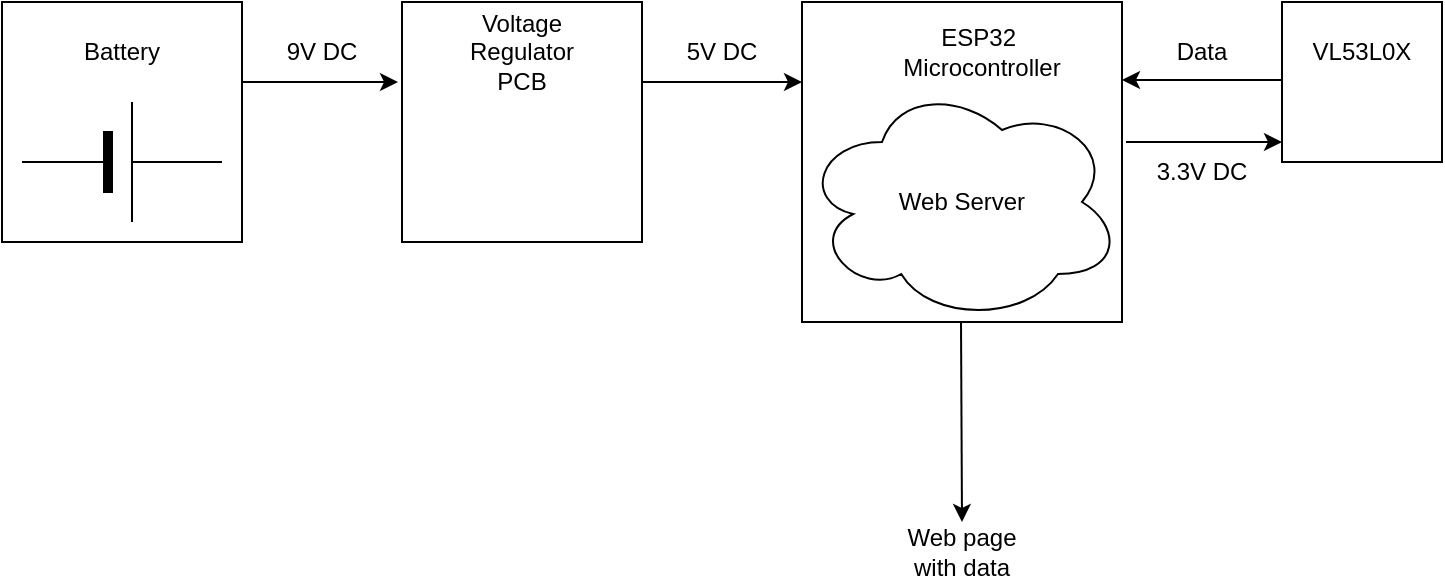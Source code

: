 <mxfile version="26.0.7">
  <diagram name="Page-1" id="Lc8unUftfggZg-ZNY7do">
    <mxGraphModel dx="1434" dy="738" grid="1" gridSize="10" guides="1" tooltips="1" connect="1" arrows="1" fold="1" page="1" pageScale="1" pageWidth="850" pageHeight="1100" math="0" shadow="0">
      <root>
        <mxCell id="0" />
        <mxCell id="1" parent="0" />
        <mxCell id="IniV3HkC_QBvhabPBkdy-2" value="" style="rounded=0;whiteSpace=wrap;html=1;" vertex="1" parent="1">
          <mxGeometry x="80" y="170" width="120" height="120" as="geometry" />
        </mxCell>
        <mxCell id="IniV3HkC_QBvhabPBkdy-3" value="Battery" style="text;html=1;align=center;verticalAlign=middle;whiteSpace=wrap;rounded=0;" vertex="1" parent="1">
          <mxGeometry x="110" y="180" width="60" height="30" as="geometry" />
        </mxCell>
        <mxCell id="IniV3HkC_QBvhabPBkdy-4" value="" style="verticalLabelPosition=bottom;shadow=0;dashed=0;align=center;fillColor=strokeColor;html=1;verticalAlign=top;strokeWidth=1;shape=mxgraph.electrical.miscellaneous.monocell_battery;" vertex="1" parent="1">
          <mxGeometry x="90" y="220" width="100" height="60" as="geometry" />
        </mxCell>
        <mxCell id="IniV3HkC_QBvhabPBkdy-5" value="" style="rounded=0;whiteSpace=wrap;html=1;" vertex="1" parent="1">
          <mxGeometry x="280" y="170" width="120" height="120" as="geometry" />
        </mxCell>
        <mxCell id="IniV3HkC_QBvhabPBkdy-6" value="Voltage Regulator PCB" style="text;html=1;align=center;verticalAlign=middle;whiteSpace=wrap;rounded=0;" vertex="1" parent="1">
          <mxGeometry x="310" y="180" width="60" height="30" as="geometry" />
        </mxCell>
        <mxCell id="IniV3HkC_QBvhabPBkdy-7" value="" style="whiteSpace=wrap;html=1;aspect=fixed;" vertex="1" parent="1">
          <mxGeometry x="480" y="170" width="160" height="160" as="geometry" />
        </mxCell>
        <mxCell id="IniV3HkC_QBvhabPBkdy-8" value="ESP32&amp;nbsp;&lt;div&gt;Microcontroller&lt;/div&gt;" style="text;html=1;align=center;verticalAlign=middle;whiteSpace=wrap;rounded=0;" vertex="1" parent="1">
          <mxGeometry x="540" y="180" width="60" height="30" as="geometry" />
        </mxCell>
        <mxCell id="IniV3HkC_QBvhabPBkdy-9" value="" style="whiteSpace=wrap;html=1;aspect=fixed;" vertex="1" parent="1">
          <mxGeometry x="720" y="170" width="80" height="80" as="geometry" />
        </mxCell>
        <mxCell id="IniV3HkC_QBvhabPBkdy-10" value="Web Server" style="ellipse;shape=cloud;whiteSpace=wrap;html=1;" vertex="1" parent="1">
          <mxGeometry x="480" y="210" width="160" height="120" as="geometry" />
        </mxCell>
        <mxCell id="IniV3HkC_QBvhabPBkdy-11" value="" style="endArrow=classic;html=1;rounded=0;" edge="1" parent="1">
          <mxGeometry width="50" height="50" relative="1" as="geometry">
            <mxPoint x="559.5" y="330" as="sourcePoint" />
            <mxPoint x="560" y="430" as="targetPoint" />
          </mxGeometry>
        </mxCell>
        <mxCell id="IniV3HkC_QBvhabPBkdy-12" value="Web page with data" style="text;html=1;align=center;verticalAlign=middle;whiteSpace=wrap;rounded=0;" vertex="1" parent="1">
          <mxGeometry x="530" y="430" width="60" height="30" as="geometry" />
        </mxCell>
        <mxCell id="IniV3HkC_QBvhabPBkdy-13" value="" style="endArrow=classic;html=1;rounded=0;" edge="1" parent="1">
          <mxGeometry width="50" height="50" relative="1" as="geometry">
            <mxPoint x="200" y="210" as="sourcePoint" />
            <mxPoint x="278" y="210" as="targetPoint" />
          </mxGeometry>
        </mxCell>
        <mxCell id="IniV3HkC_QBvhabPBkdy-14" value="9V DC" style="text;html=1;align=center;verticalAlign=middle;whiteSpace=wrap;rounded=0;" vertex="1" parent="1">
          <mxGeometry x="210" y="180" width="60" height="30" as="geometry" />
        </mxCell>
        <mxCell id="IniV3HkC_QBvhabPBkdy-15" value="" style="endArrow=classic;html=1;rounded=0;" edge="1" parent="1">
          <mxGeometry width="50" height="50" relative="1" as="geometry">
            <mxPoint x="400" y="210" as="sourcePoint" />
            <mxPoint x="480" y="210" as="targetPoint" />
          </mxGeometry>
        </mxCell>
        <mxCell id="IniV3HkC_QBvhabPBkdy-16" value="5V DC" style="text;html=1;align=center;verticalAlign=middle;whiteSpace=wrap;rounded=0;" vertex="1" parent="1">
          <mxGeometry x="410" y="180" width="60" height="30" as="geometry" />
        </mxCell>
        <mxCell id="IniV3HkC_QBvhabPBkdy-17" value="" style="endArrow=classic;html=1;rounded=0;" edge="1" parent="1">
          <mxGeometry width="50" height="50" relative="1" as="geometry">
            <mxPoint x="720" y="209" as="sourcePoint" />
            <mxPoint x="640" y="209" as="targetPoint" />
          </mxGeometry>
        </mxCell>
        <mxCell id="IniV3HkC_QBvhabPBkdy-18" value="Data" style="text;html=1;align=center;verticalAlign=middle;whiteSpace=wrap;rounded=0;" vertex="1" parent="1">
          <mxGeometry x="650" y="180" width="60" height="30" as="geometry" />
        </mxCell>
        <mxCell id="IniV3HkC_QBvhabPBkdy-19" value="VL53L0X" style="text;html=1;align=center;verticalAlign=middle;whiteSpace=wrap;rounded=0;" vertex="1" parent="1">
          <mxGeometry x="730" y="180" width="60" height="30" as="geometry" />
        </mxCell>
        <mxCell id="IniV3HkC_QBvhabPBkdy-20" value="3.3V DC" style="text;html=1;align=center;verticalAlign=middle;whiteSpace=wrap;rounded=0;" vertex="1" parent="1">
          <mxGeometry x="650" y="240" width="60" height="30" as="geometry" />
        </mxCell>
        <mxCell id="IniV3HkC_QBvhabPBkdy-21" value="" style="endArrow=classic;html=1;rounded=0;" edge="1" parent="1">
          <mxGeometry width="50" height="50" relative="1" as="geometry">
            <mxPoint x="642" y="240" as="sourcePoint" />
            <mxPoint x="720" y="240" as="targetPoint" />
          </mxGeometry>
        </mxCell>
      </root>
    </mxGraphModel>
  </diagram>
</mxfile>
